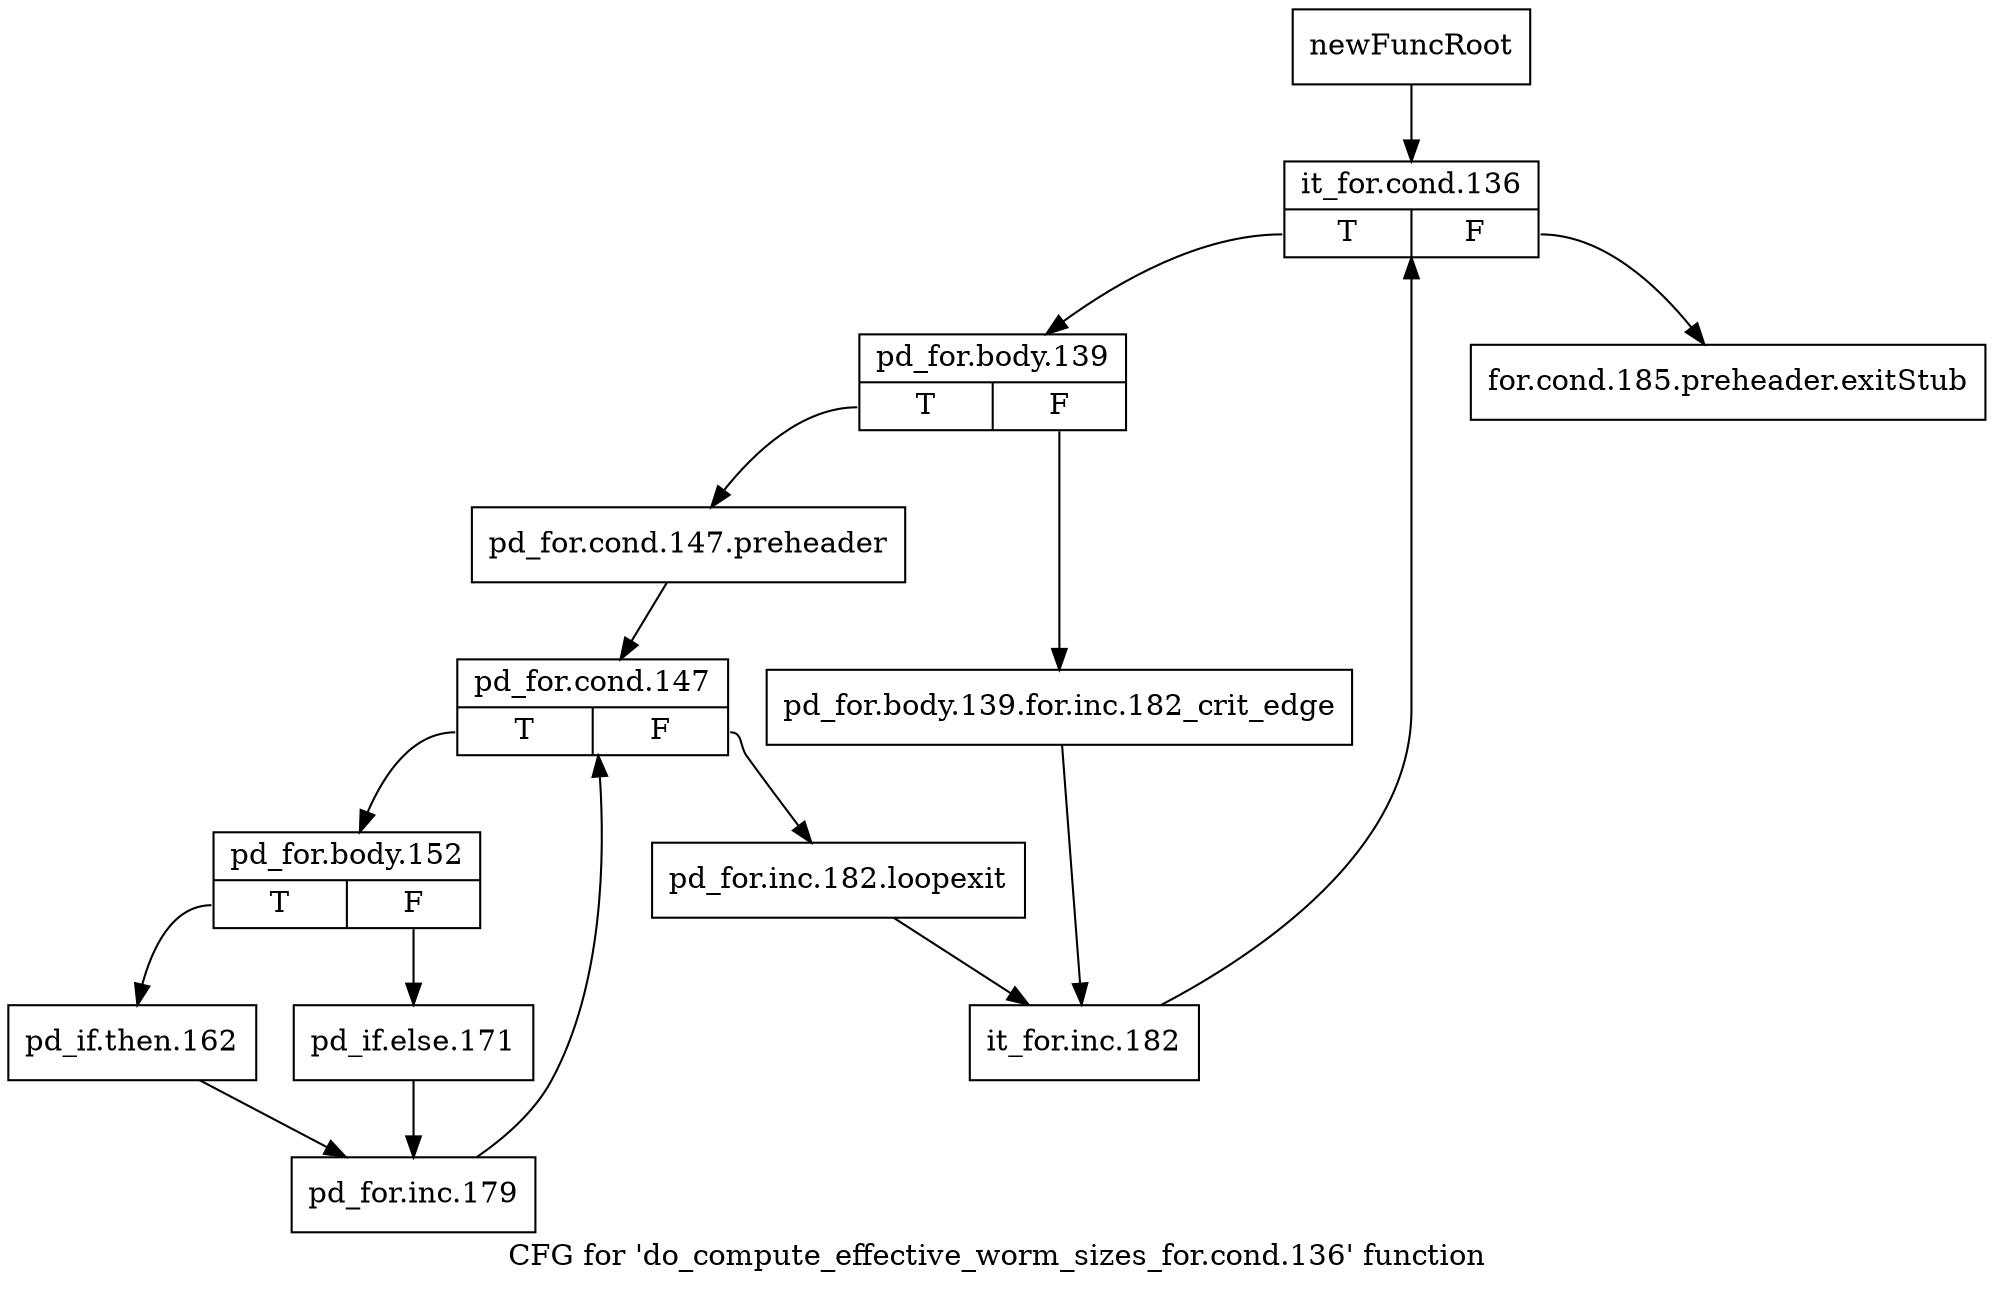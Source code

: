 digraph "CFG for 'do_compute_effective_worm_sizes_for.cond.136' function" {
	label="CFG for 'do_compute_effective_worm_sizes_for.cond.136' function";

	Node0x4705f50 [shape=record,label="{newFuncRoot}"];
	Node0x4705f50 -> Node0x4705ff0;
	Node0x4705fa0 [shape=record,label="{for.cond.185.preheader.exitStub}"];
	Node0x4705ff0 [shape=record,label="{it_for.cond.136|{<s0>T|<s1>F}}"];
	Node0x4705ff0:s0 -> Node0x4706040;
	Node0x4705ff0:s1 -> Node0x4705fa0;
	Node0x4706040 [shape=record,label="{pd_for.body.139|{<s0>T|<s1>F}}"];
	Node0x4706040:s0 -> Node0x47065d0;
	Node0x4706040:s1 -> Node0x4706580;
	Node0x4706580 [shape=record,label="{pd_for.body.139.for.inc.182_crit_edge}"];
	Node0x4706580 -> Node0x47066c0;
	Node0x47065d0 [shape=record,label="{pd_for.cond.147.preheader}"];
	Node0x47065d0 -> Node0x4706620;
	Node0x4706620 [shape=record,label="{pd_for.cond.147|{<s0>T|<s1>F}}"];
	Node0x4706620:s0 -> Node0x4706710;
	Node0x4706620:s1 -> Node0x4706670;
	Node0x4706670 [shape=record,label="{pd_for.inc.182.loopexit}"];
	Node0x4706670 -> Node0x47066c0;
	Node0x47066c0 [shape=record,label="{it_for.inc.182}"];
	Node0x47066c0 -> Node0x4705ff0;
	Node0x4706710 [shape=record,label="{pd_for.body.152|{<s0>T|<s1>F}}"];
	Node0x4706710:s0 -> Node0x47067b0;
	Node0x4706710:s1 -> Node0x4706760;
	Node0x4706760 [shape=record,label="{pd_if.else.171}"];
	Node0x4706760 -> Node0x4706800;
	Node0x47067b0 [shape=record,label="{pd_if.then.162}"];
	Node0x47067b0 -> Node0x4706800;
	Node0x4706800 [shape=record,label="{pd_for.inc.179}"];
	Node0x4706800 -> Node0x4706620;
}
